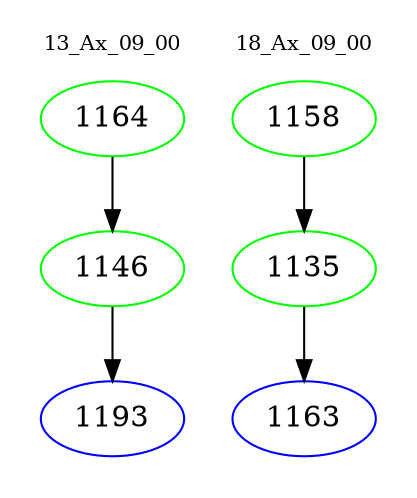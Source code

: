 digraph{
subgraph cluster_0 {
color = white
label = "13_Ax_09_00";
fontsize=10;
T0_1164 [label="1164", color="green"]
T0_1164 -> T0_1146 [color="black"]
T0_1146 [label="1146", color="green"]
T0_1146 -> T0_1193 [color="black"]
T0_1193 [label="1193", color="blue"]
}
subgraph cluster_1 {
color = white
label = "18_Ax_09_00";
fontsize=10;
T1_1158 [label="1158", color="green"]
T1_1158 -> T1_1135 [color="black"]
T1_1135 [label="1135", color="green"]
T1_1135 -> T1_1163 [color="black"]
T1_1163 [label="1163", color="blue"]
}
}
